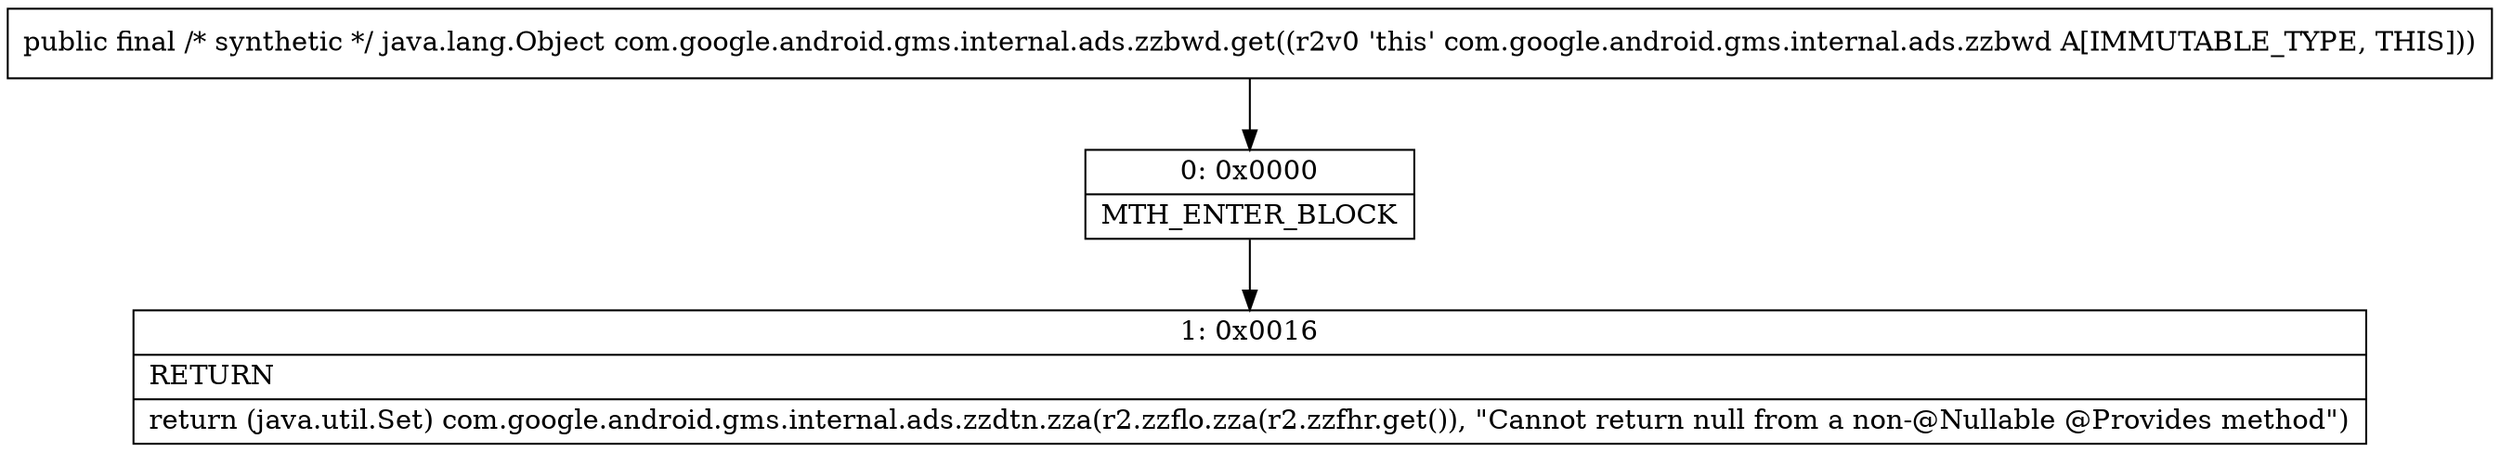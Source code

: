 digraph "CFG forcom.google.android.gms.internal.ads.zzbwd.get()Ljava\/lang\/Object;" {
Node_0 [shape=record,label="{0\:\ 0x0000|MTH_ENTER_BLOCK\l}"];
Node_1 [shape=record,label="{1\:\ 0x0016|RETURN\l|return (java.util.Set) com.google.android.gms.internal.ads.zzdtn.zza(r2.zzflo.zza(r2.zzfhr.get()), \"Cannot return null from a non\-@Nullable @Provides method\")\l}"];
MethodNode[shape=record,label="{public final \/* synthetic *\/ java.lang.Object com.google.android.gms.internal.ads.zzbwd.get((r2v0 'this' com.google.android.gms.internal.ads.zzbwd A[IMMUTABLE_TYPE, THIS])) }"];
MethodNode -> Node_0;
Node_0 -> Node_1;
}

